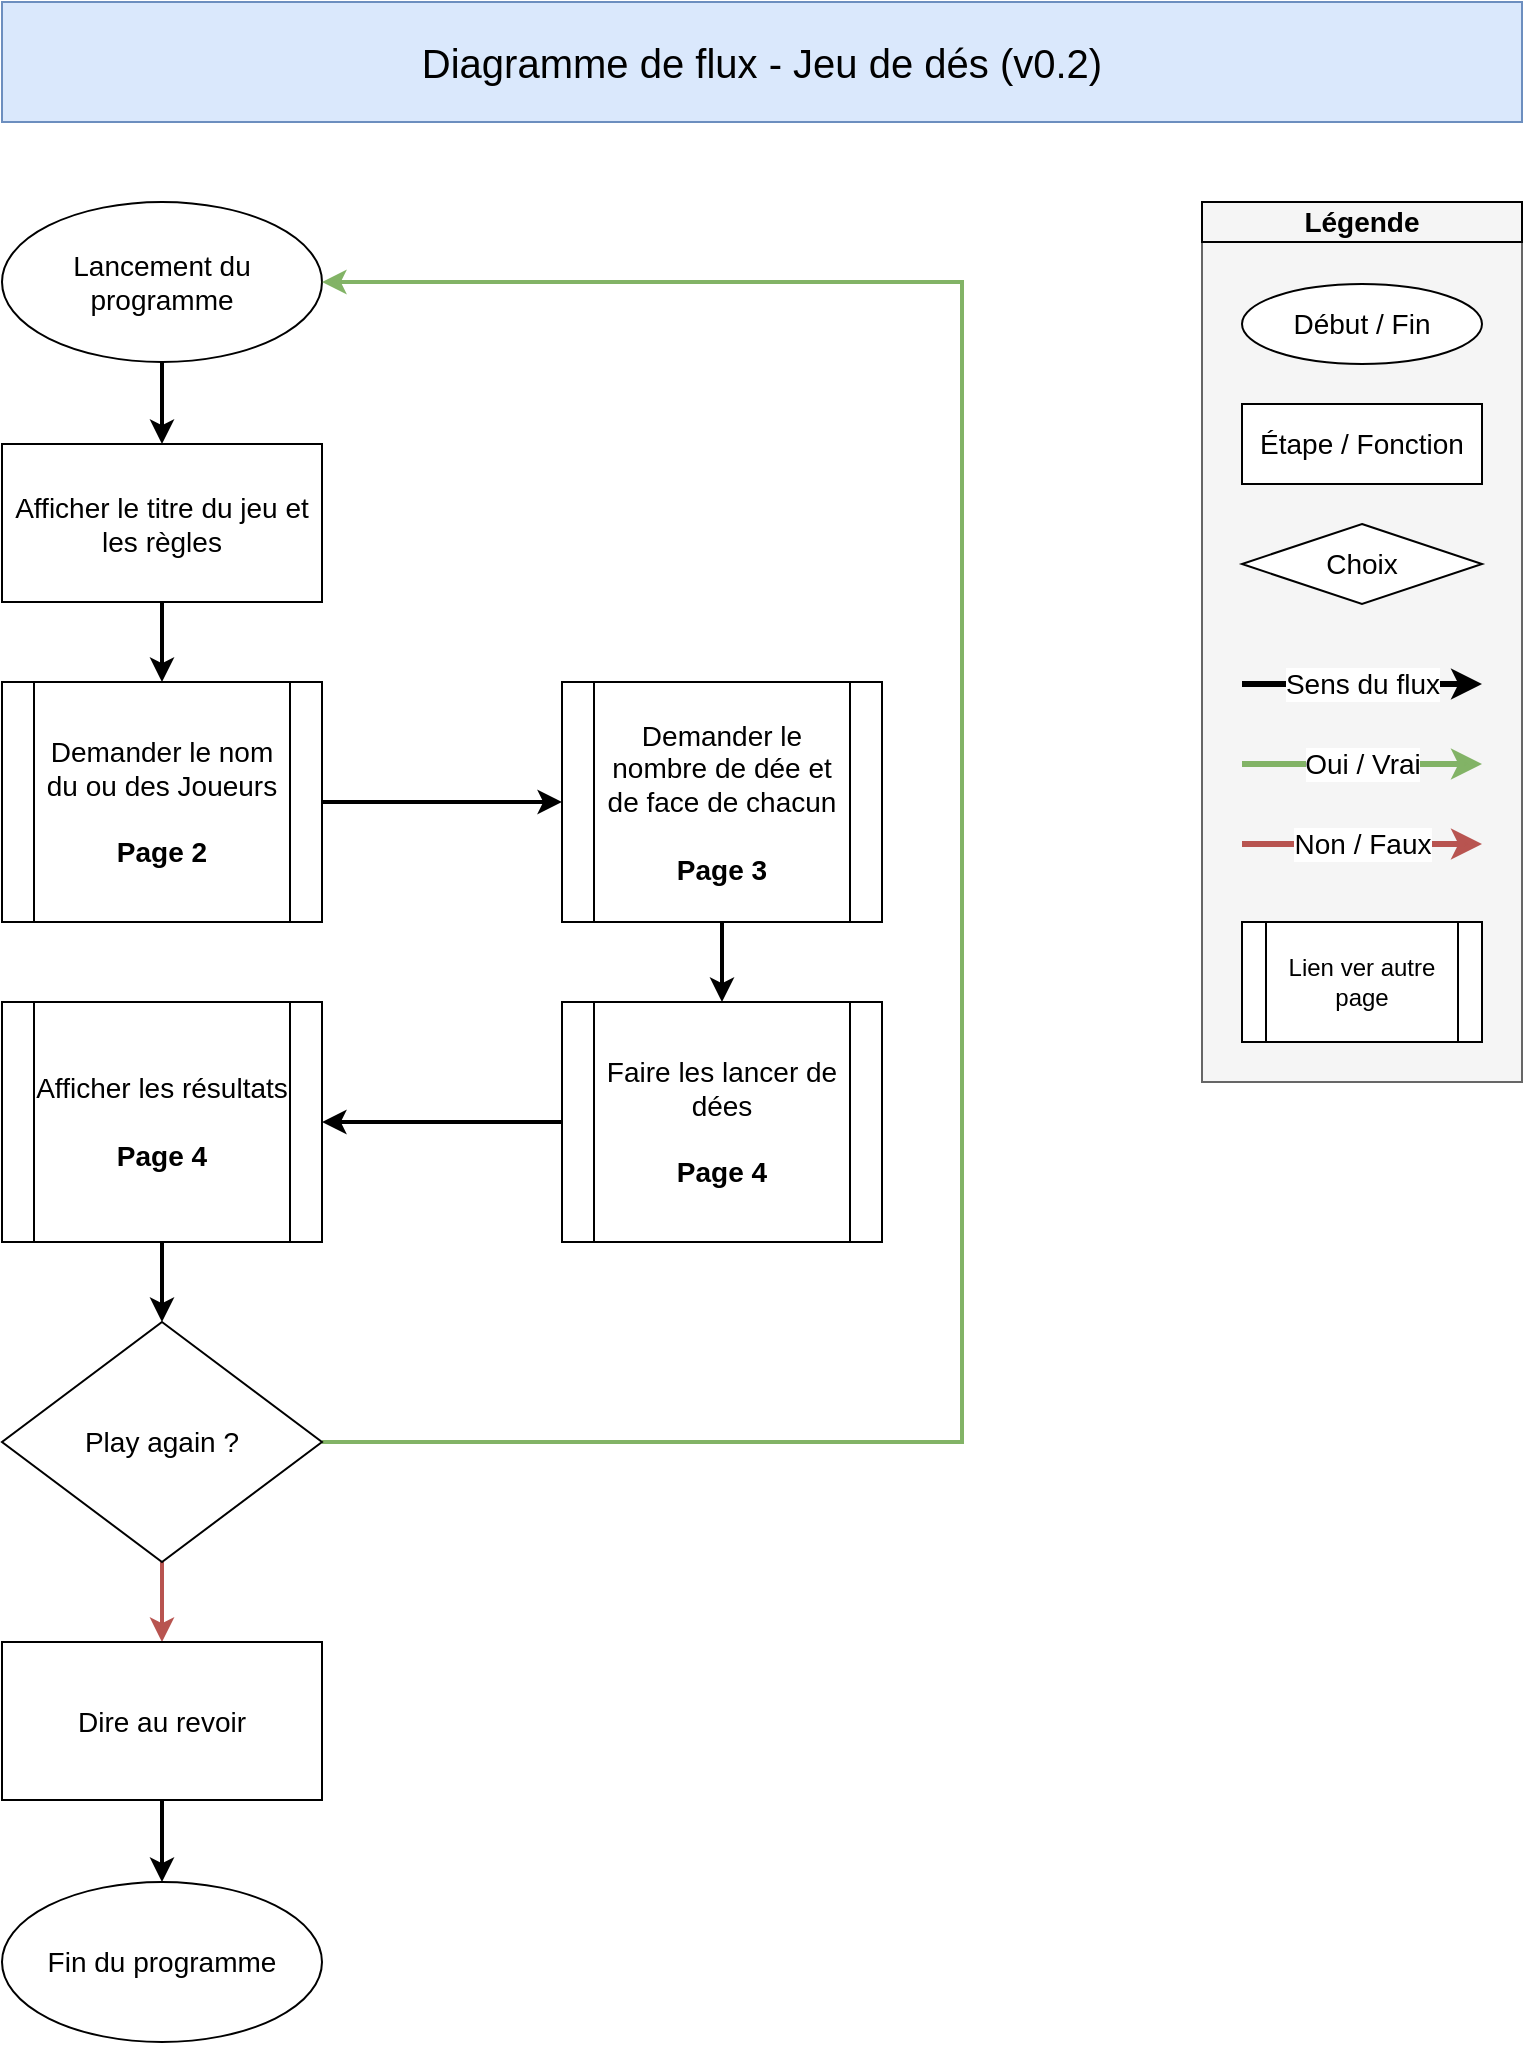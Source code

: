 <mxfile version="13.2.6" type="device" pages="4"><diagram id="AzEIsDcafKTdZ0FQHEe2" name="Main"><mxGraphModel dx="1483" dy="783" grid="1" gridSize="10" guides="1" tooltips="1" connect="1" arrows="1" fold="1" page="1" pageScale="1" pageWidth="827" pageHeight="1169" math="0" shadow="0"><root><mxCell id="0"/><mxCell id="1" parent="0"/><mxCell id="J1IrTUOo9NOY3ZXj8_wb-12" value="" style="rounded=0;whiteSpace=wrap;html=1;fontSize=14;fillColor=#f5f5f5;strokeColor=#666666;fontColor=#333333;" parent="1" vertex="1"><mxGeometry x="640" y="120" width="160" height="440" as="geometry"/></mxCell><mxCell id="J1IrTUOo9NOY3ZXj8_wb-1" value="Diagramme de flux - Jeu de dés (v0.2)" style="text;html=1;strokeColor=#6c8ebf;fillColor=#dae8fc;align=center;verticalAlign=middle;whiteSpace=wrap;rounded=0;fontSize=20;" parent="1" vertex="1"><mxGeometry x="40" y="20" width="760" height="60" as="geometry"/></mxCell><mxCell id="J1IrTUOo9NOY3ZXj8_wb-2" value="Début / Fin" style="ellipse;whiteSpace=wrap;html=1;fontSize=14;" parent="1" vertex="1"><mxGeometry x="660" y="161" width="120" height="40" as="geometry"/></mxCell><mxCell id="J1IrTUOo9NOY3ZXj8_wb-3" value="Étape / Fonction" style="rounded=0;whiteSpace=wrap;html=1;fontSize=14;" parent="1" vertex="1"><mxGeometry x="660" y="221" width="120" height="40" as="geometry"/></mxCell><mxCell id="J1IrTUOo9NOY3ZXj8_wb-4" value="Choix" style="rhombus;whiteSpace=wrap;html=1;fontSize=14;" parent="1" vertex="1"><mxGeometry x="660" y="281" width="120" height="40" as="geometry"/></mxCell><mxCell id="J1IrTUOo9NOY3ZXj8_wb-6" value="Sens du flux" style="endArrow=classic;html=1;fontSize=14;strokeWidth=3;" parent="1" edge="1"><mxGeometry width="50" height="50" relative="1" as="geometry"><mxPoint x="660" y="361" as="sourcePoint"/><mxPoint x="780" y="361" as="targetPoint"/></mxGeometry></mxCell><mxCell id="J1IrTUOo9NOY3ZXj8_wb-7" value="&lt;div&gt;Oui / Vrai&lt;/div&gt;" style="endArrow=classic;html=1;fontSize=14;fillColor=#d5e8d4;strokeColor=#82b366;strokeWidth=3;" parent="1" edge="1"><mxGeometry width="50" height="50" relative="1" as="geometry"><mxPoint x="660" y="401" as="sourcePoint"/><mxPoint x="780" y="401" as="targetPoint"/></mxGeometry></mxCell><mxCell id="J1IrTUOo9NOY3ZXj8_wb-11" value="Non / Faux" style="endArrow=classic;html=1;fontSize=14;fillColor=#f8cecc;strokeColor=#b85450;strokeWidth=3;" parent="1" edge="1"><mxGeometry width="50" height="50" relative="1" as="geometry"><mxPoint x="660" y="441" as="sourcePoint"/><mxPoint x="780" y="441" as="targetPoint"/></mxGeometry></mxCell><mxCell id="J1IrTUOo9NOY3ZXj8_wb-13" value="Légende" style="text;html=1;strokeColor=#000000;fillColor=none;align=center;verticalAlign=middle;whiteSpace=wrap;rounded=0;fontSize=14;fontStyle=1" parent="1" vertex="1"><mxGeometry x="640" y="120" width="160" height="20" as="geometry"/></mxCell><mxCell id="J1IrTUOo9NOY3ZXj8_wb-15" value="Lancement du programme" style="ellipse;whiteSpace=wrap;html=1;fontSize=14;" parent="1" vertex="1"><mxGeometry x="40" y="120" width="160" height="80" as="geometry"/></mxCell><mxCell id="J1IrTUOo9NOY3ZXj8_wb-16" value="Afficher le titre du jeu et les règles" style="rounded=0;whiteSpace=wrap;html=1;fontSize=14;" parent="1" vertex="1"><mxGeometry x="40" y="241" width="160" height="79" as="geometry"/></mxCell><mxCell id="J1IrTUOo9NOY3ZXj8_wb-19" value="" style="endArrow=classic;html=1;fontSize=14;strokeWidth=2;exitX=0.5;exitY=1;exitDx=0;exitDy=0;entryX=0.5;entryY=0;entryDx=0;entryDy=0;" parent="1" source="J1IrTUOo9NOY3ZXj8_wb-15" target="J1IrTUOo9NOY3ZXj8_wb-16" edge="1"><mxGeometry width="50" height="50" relative="1" as="geometry"><mxPoint x="270" y="180.5" as="sourcePoint"/><mxPoint x="390" y="180.5" as="targetPoint"/></mxGeometry></mxCell><mxCell id="J1IrTUOo9NOY3ZXj8_wb-20" value="" style="endArrow=classic;html=1;fontSize=14;strokeWidth=2;exitX=0.5;exitY=1;exitDx=0;exitDy=0;entryX=0.5;entryY=0;entryDx=0;entryDy=0;" parent="1" source="J1IrTUOo9NOY3ZXj8_wb-16" edge="1" target="uh-bA_hTDZTcWZjTPw8Y-3"><mxGeometry width="50" height="50" relative="1" as="geometry"><mxPoint x="119.5" y="321" as="sourcePoint"/><mxPoint x="120" y="362" as="targetPoint"/></mxGeometry></mxCell><mxCell id="uh-bA_hTDZTcWZjTPw8Y-12" style="edgeStyle=orthogonalEdgeStyle;rounded=0;orthogonalLoop=1;jettySize=auto;html=1;entryX=0.5;entryY=0;entryDx=0;entryDy=0;strokeWidth=2;" edge="1" parent="1" source="J1IrTUOo9NOY3ZXj8_wb-38" target="J1IrTUOo9NOY3ZXj8_wb-39"><mxGeometry relative="1" as="geometry"/></mxCell><mxCell id="J1IrTUOo9NOY3ZXj8_wb-39" value="Fin du programme" style="ellipse;whiteSpace=wrap;html=1;fontSize=14;" parent="1" vertex="1"><mxGeometry x="40" y="960" width="160" height="80" as="geometry"/></mxCell><mxCell id="uh-bA_hTDZTcWZjTPw8Y-2" value="Lien ver autre page" style="shape=process;whiteSpace=wrap;html=1;backgroundOutline=1;" vertex="1" parent="1"><mxGeometry x="660" y="480" width="120" height="60" as="geometry"/></mxCell><mxCell id="uh-bA_hTDZTcWZjTPw8Y-18" style="edgeStyle=orthogonalEdgeStyle;rounded=0;orthogonalLoop=1;jettySize=auto;html=1;entryX=0;entryY=0.5;entryDx=0;entryDy=0;strokeWidth=2;" edge="1" parent="1" source="uh-bA_hTDZTcWZjTPw8Y-3" target="uh-bA_hTDZTcWZjTPw8Y-6"><mxGeometry relative="1" as="geometry"/></mxCell><mxCell id="uh-bA_hTDZTcWZjTPw8Y-3" value="&lt;div style=&quot;font-size: 14px&quot;&gt;Demander le nom du ou des Joueurs&lt;/div&gt;&lt;div style=&quot;font-size: 14px&quot;&gt;&lt;b&gt;&lt;br&gt;&lt;/b&gt;&lt;/div&gt;&lt;div style=&quot;font-size: 14px&quot;&gt;&lt;b&gt;Page 2&lt;/b&gt;&lt;/div&gt;" style="shape=process;whiteSpace=wrap;html=1;backgroundOutline=1;" vertex="1" parent="1"><mxGeometry x="40" y="360" width="160" height="120" as="geometry"/></mxCell><mxCell id="uh-bA_hTDZTcWZjTPw8Y-8" style="edgeStyle=orthogonalEdgeStyle;rounded=0;orthogonalLoop=1;jettySize=auto;html=1;entryX=0.5;entryY=0;entryDx=0;entryDy=0;strokeWidth=2;" edge="1" parent="1" source="uh-bA_hTDZTcWZjTPw8Y-6" target="uh-bA_hTDZTcWZjTPw8Y-7"><mxGeometry relative="1" as="geometry"/></mxCell><mxCell id="uh-bA_hTDZTcWZjTPw8Y-6" value="&lt;div style=&quot;font-size: 14px&quot;&gt;Demander le nombre de dée et de face de chacun&lt;br&gt;&lt;/div&gt;&lt;div style=&quot;font-size: 14px&quot;&gt;&lt;br&gt;&lt;/div&gt;&lt;div style=&quot;font-size: 14px&quot;&gt;&lt;b&gt;Page 3&lt;/b&gt;&lt;/div&gt;" style="shape=process;whiteSpace=wrap;html=1;backgroundOutline=1;" vertex="1" parent="1"><mxGeometry x="320" y="360" width="160" height="120" as="geometry"/></mxCell><mxCell id="uh-bA_hTDZTcWZjTPw8Y-19" style="edgeStyle=orthogonalEdgeStyle;rounded=0;orthogonalLoop=1;jettySize=auto;html=1;entryX=1;entryY=0.5;entryDx=0;entryDy=0;strokeWidth=2;" edge="1" parent="1" source="uh-bA_hTDZTcWZjTPw8Y-7" target="uh-bA_hTDZTcWZjTPw8Y-9"><mxGeometry relative="1" as="geometry"/></mxCell><mxCell id="uh-bA_hTDZTcWZjTPw8Y-7" value="&lt;div style=&quot;font-size: 14px&quot;&gt;Faire les lancer de dées&lt;br&gt;&lt;/div&gt;&lt;div style=&quot;font-size: 14px&quot;&gt;&lt;br&gt;&lt;/div&gt;&lt;div style=&quot;font-size: 14px&quot;&gt;&lt;b&gt;Page 4&lt;/b&gt;&lt;/div&gt;" style="shape=process;whiteSpace=wrap;html=1;backgroundOutline=1;" vertex="1" parent="1"><mxGeometry x="320" y="520" width="160" height="120" as="geometry"/></mxCell><mxCell id="uh-bA_hTDZTcWZjTPw8Y-14" style="edgeStyle=orthogonalEdgeStyle;rounded=0;orthogonalLoop=1;jettySize=auto;html=1;entryX=0.5;entryY=0;entryDx=0;entryDy=0;strokeWidth=2;" edge="1" parent="1" source="uh-bA_hTDZTcWZjTPw8Y-9" target="uh-bA_hTDZTcWZjTPw8Y-11"><mxGeometry relative="1" as="geometry"/></mxCell><mxCell id="uh-bA_hTDZTcWZjTPw8Y-9" value="&lt;div style=&quot;font-size: 14px&quot;&gt;Afficher les résultats&lt;br&gt;&lt;/div&gt;&lt;div style=&quot;font-size: 14px&quot;&gt;&lt;br&gt;&lt;/div&gt;&lt;div style=&quot;font-size: 14px&quot;&gt;&lt;b&gt;Page 4&lt;/b&gt;&lt;/div&gt;" style="shape=process;whiteSpace=wrap;html=1;backgroundOutline=1;" vertex="1" parent="1"><mxGeometry x="40" y="520" width="160" height="120" as="geometry"/></mxCell><mxCell id="uh-bA_hTDZTcWZjTPw8Y-13" style="edgeStyle=orthogonalEdgeStyle;rounded=0;orthogonalLoop=1;jettySize=auto;html=1;entryX=0.5;entryY=0;entryDx=0;entryDy=0;strokeWidth=2;fillColor=#f8cecc;strokeColor=#b85450;" edge="1" parent="1" source="uh-bA_hTDZTcWZjTPw8Y-11" target="J1IrTUOo9NOY3ZXj8_wb-38"><mxGeometry relative="1" as="geometry"/></mxCell><mxCell id="uh-bA_hTDZTcWZjTPw8Y-17" style="edgeStyle=orthogonalEdgeStyle;rounded=0;orthogonalLoop=1;jettySize=auto;html=1;entryX=1;entryY=0.5;entryDx=0;entryDy=0;strokeWidth=2;fillColor=#d5e8d4;strokeColor=#82b366;" edge="1" parent="1" source="uh-bA_hTDZTcWZjTPw8Y-11" target="J1IrTUOo9NOY3ZXj8_wb-15"><mxGeometry relative="1" as="geometry"><Array as="points"><mxPoint x="520" y="740"/><mxPoint x="520" y="160"/></Array></mxGeometry></mxCell><mxCell id="uh-bA_hTDZTcWZjTPw8Y-11" value="&lt;font style=&quot;font-size: 14px&quot;&gt;Play again ?&lt;/font&gt;" style="rhombus;whiteSpace=wrap;html=1;" vertex="1" parent="1"><mxGeometry x="40" y="680" width="160" height="120" as="geometry"/></mxCell><mxCell id="J1IrTUOo9NOY3ZXj8_wb-38" value="Dire au revoir" style="rounded=0;whiteSpace=wrap;html=1;fontSize=14;" parent="1" vertex="1"><mxGeometry x="40" y="840" width="160" height="79" as="geometry"/></mxCell></root></mxGraphModel></diagram><diagram id="0dsLdTjwLOj2l-1JWXlA" name="Page-2"><mxGraphModel dx="1221" dy="645" grid="1" gridSize="10" guides="1" tooltips="1" connect="1" arrows="1" fold="1" page="1" pageScale="1" pageWidth="827" pageHeight="1169" math="0" shadow="0"><root><mxCell id="Bx7FTDDwdSiLu5NK6Ayu-0"/><mxCell id="Bx7FTDDwdSiLu5NK6Ayu-1" parent="Bx7FTDDwdSiLu5NK6Ayu-0"/><mxCell id="hZ60_0tvRAcDOjDoAn3b-0" value="" style="rounded=0;whiteSpace=wrap;html=1;fontSize=14;fillColor=#f5f5f5;strokeColor=#666666;fontColor=#333333;" vertex="1" parent="Bx7FTDDwdSiLu5NK6Ayu-1"><mxGeometry x="640" y="120" width="160" height="440" as="geometry"/></mxCell><mxCell id="hZ60_0tvRAcDOjDoAn3b-1" value="Nom Joueur" style="text;html=1;strokeColor=#6c8ebf;fillColor=#dae8fc;align=center;verticalAlign=middle;whiteSpace=wrap;rounded=0;fontSize=20;" vertex="1" parent="Bx7FTDDwdSiLu5NK6Ayu-1"><mxGeometry x="40" y="20" width="760" height="60" as="geometry"/></mxCell><mxCell id="hZ60_0tvRAcDOjDoAn3b-2" value="Début / Fin" style="ellipse;whiteSpace=wrap;html=1;fontSize=14;" vertex="1" parent="Bx7FTDDwdSiLu5NK6Ayu-1"><mxGeometry x="660" y="161" width="120" height="40" as="geometry"/></mxCell><mxCell id="hZ60_0tvRAcDOjDoAn3b-3" value="Étape / Fonction" style="rounded=0;whiteSpace=wrap;html=1;fontSize=14;" vertex="1" parent="Bx7FTDDwdSiLu5NK6Ayu-1"><mxGeometry x="660" y="221" width="120" height="40" as="geometry"/></mxCell><mxCell id="hZ60_0tvRAcDOjDoAn3b-4" value="Choix" style="rhombus;whiteSpace=wrap;html=1;fontSize=14;" vertex="1" parent="Bx7FTDDwdSiLu5NK6Ayu-1"><mxGeometry x="660" y="281" width="120" height="40" as="geometry"/></mxCell><mxCell id="hZ60_0tvRAcDOjDoAn3b-5" value="Sens du flux" style="endArrow=classic;html=1;fontSize=14;strokeWidth=3;" edge="1" parent="Bx7FTDDwdSiLu5NK6Ayu-1"><mxGeometry width="50" height="50" relative="1" as="geometry"><mxPoint x="660" y="361" as="sourcePoint"/><mxPoint x="780" y="361" as="targetPoint"/></mxGeometry></mxCell><mxCell id="hZ60_0tvRAcDOjDoAn3b-6" value="&lt;div&gt;Oui / Vrai&lt;/div&gt;" style="endArrow=classic;html=1;fontSize=14;fillColor=#d5e8d4;strokeColor=#82b366;strokeWidth=3;" edge="1" parent="Bx7FTDDwdSiLu5NK6Ayu-1"><mxGeometry width="50" height="50" relative="1" as="geometry"><mxPoint x="660" y="401" as="sourcePoint"/><mxPoint x="780" y="401" as="targetPoint"/></mxGeometry></mxCell><mxCell id="hZ60_0tvRAcDOjDoAn3b-7" value="Non / Faux" style="endArrow=classic;html=1;fontSize=14;fillColor=#f8cecc;strokeColor=#b85450;strokeWidth=3;" edge="1" parent="Bx7FTDDwdSiLu5NK6Ayu-1"><mxGeometry width="50" height="50" relative="1" as="geometry"><mxPoint x="660" y="441" as="sourcePoint"/><mxPoint x="780" y="441" as="targetPoint"/></mxGeometry></mxCell><mxCell id="hZ60_0tvRAcDOjDoAn3b-8" value="Légende" style="text;html=1;strokeColor=#000000;fillColor=none;align=center;verticalAlign=middle;whiteSpace=wrap;rounded=0;fontSize=14;fontStyle=1" vertex="1" parent="Bx7FTDDwdSiLu5NK6Ayu-1"><mxGeometry x="640" y="120" width="160" height="20" as="geometry"/></mxCell><mxCell id="hZ60_0tvRAcDOjDoAn3b-9" value="Appel de la fonction" style="ellipse;whiteSpace=wrap;html=1;fontSize=14;" vertex="1" parent="Bx7FTDDwdSiLu5NK6Ayu-1"><mxGeometry x="40" y="120" width="160" height="80" as="geometry"/></mxCell><mxCell id="eMUfqAi9dHTh-VZEldak-8" style="edgeStyle=orthogonalEdgeStyle;rounded=0;orthogonalLoop=1;jettySize=auto;html=1;entryX=0.5;entryY=1;entryDx=0;entryDy=0;strokeWidth=2;" edge="1" parent="Bx7FTDDwdSiLu5NK6Ayu-1" source="hZ60_0tvRAcDOjDoAn3b-10" target="eMUfqAi9dHTh-VZEldak-0"><mxGeometry relative="1" as="geometry"><Array as="points"><mxPoint x="120" y="361"/><mxPoint x="440" y="361"/></Array></mxGeometry></mxCell><mxCell id="hZ60_0tvRAcDOjDoAn3b-10" value="Demander le nombre de joueur" style="rounded=0;whiteSpace=wrap;html=1;fontSize=14;" vertex="1" parent="Bx7FTDDwdSiLu5NK6Ayu-1"><mxGeometry x="40" y="241" width="160" height="79" as="geometry"/></mxCell><mxCell id="hZ60_0tvRAcDOjDoAn3b-11" value="" style="endArrow=classic;html=1;fontSize=14;strokeWidth=2;exitX=0.5;exitY=1;exitDx=0;exitDy=0;entryX=0.5;entryY=0;entryDx=0;entryDy=0;" edge="1" parent="Bx7FTDDwdSiLu5NK6Ayu-1" source="hZ60_0tvRAcDOjDoAn3b-9" target="hZ60_0tvRAcDOjDoAn3b-10"><mxGeometry width="50" height="50" relative="1" as="geometry"><mxPoint x="270" y="180.5" as="sourcePoint"/><mxPoint x="390" y="180.5" as="targetPoint"/></mxGeometry></mxCell><mxCell id="hZ60_0tvRAcDOjDoAn3b-14" value="Fin du de la fonction" style="ellipse;whiteSpace=wrap;html=1;fontSize=14;" vertex="1" parent="Bx7FTDDwdSiLu5NK6Ayu-1"><mxGeometry x="85" y="720" width="190" height="80" as="geometry"/></mxCell><mxCell id="hZ60_0tvRAcDOjDoAn3b-15" value="Lien ver autre page" style="shape=process;whiteSpace=wrap;html=1;backgroundOutline=1;" vertex="1" parent="Bx7FTDDwdSiLu5NK6Ayu-1"><mxGeometry x="660" y="480" width="120" height="60" as="geometry"/></mxCell><mxCell id="eMUfqAi9dHTh-VZEldak-9" style="edgeStyle=orthogonalEdgeStyle;rounded=0;orthogonalLoop=1;jettySize=auto;html=1;entryX=1;entryY=0.5;entryDx=0;entryDy=0;strokeWidth=2;fillColor=#f8cecc;strokeColor=#b85450;" edge="1" parent="Bx7FTDDwdSiLu5NK6Ayu-1" source="eMUfqAi9dHTh-VZEldak-0" target="hZ60_0tvRAcDOjDoAn3b-10"><mxGeometry relative="1" as="geometry"><Array as="points"><mxPoint x="260" y="281"/></Array></mxGeometry></mxCell><mxCell id="eMUfqAi9dHTh-VZEldak-10" style="edgeStyle=orthogonalEdgeStyle;rounded=0;orthogonalLoop=1;jettySize=auto;html=1;entryX=1;entryY=0.5;entryDx=0;entryDy=0;strokeWidth=2;fillColor=#d5e8d4;strokeColor=#82b366;" edge="1" parent="Bx7FTDDwdSiLu5NK6Ayu-1" source="eMUfqAi9dHTh-VZEldak-0" target="eMUfqAi9dHTh-VZEldak-3"><mxGeometry relative="1" as="geometry"><Array as="points"><mxPoint x="600" y="281"/><mxPoint x="600" y="440"/></Array></mxGeometry></mxCell><mxCell id="eMUfqAi9dHTh-VZEldak-0" value="&lt;font style=&quot;font-size: 13px&quot;&gt;Vérification que &lt;br&gt;la valeur soit &lt;br&gt;un chiffre et entre 2 et 10&lt;/font&gt;" style="rhombus;whiteSpace=wrap;html=1;" vertex="1" parent="Bx7FTDDwdSiLu5NK6Ayu-1"><mxGeometry x="320" y="221" width="240" height="120" as="geometry"/></mxCell><mxCell id="eMUfqAi9dHTh-VZEldak-12" style="edgeStyle=orthogonalEdgeStyle;rounded=0;orthogonalLoop=1;jettySize=auto;html=1;entryX=0.5;entryY=0;entryDx=0;entryDy=0;strokeWidth=2;" edge="1" parent="Bx7FTDDwdSiLu5NK6Ayu-1" source="eMUfqAi9dHTh-VZEldak-3" target="eMUfqAi9dHTh-VZEldak-5"><mxGeometry relative="1" as="geometry"><Array as="points"><mxPoint x="280" y="440"/><mxPoint x="280" y="380"/><mxPoint x="160" y="380"/></Array></mxGeometry></mxCell><mxCell id="eMUfqAi9dHTh-VZEldak-3" value="&lt;font style=&quot;font-size: 14px&quot;&gt;Demander le nom &lt;br&gt;d'un joueur&lt;/font&gt;" style="rounded=0;whiteSpace=wrap;html=1;" vertex="1" parent="Bx7FTDDwdSiLu5NK6Ayu-1"><mxGeometry x="360" y="400" width="160" height="80" as="geometry"/></mxCell><mxCell id="eMUfqAi9dHTh-VZEldak-13" style="edgeStyle=orthogonalEdgeStyle;rounded=0;orthogonalLoop=1;jettySize=auto;html=1;entryX=0.5;entryY=1;entryDx=0;entryDy=0;strokeWidth=2;fillColor=#f8cecc;strokeColor=#b85450;" edge="1" parent="Bx7FTDDwdSiLu5NK6Ayu-1" source="eMUfqAi9dHTh-VZEldak-5" target="eMUfqAi9dHTh-VZEldak-3"><mxGeometry relative="1" as="geometry"><Array as="points"><mxPoint x="320" y="480"/><mxPoint x="320" y="520"/><mxPoint x="440" y="520"/></Array></mxGeometry></mxCell><mxCell id="eMUfqAi9dHTh-VZEldak-18" style="edgeStyle=orthogonalEdgeStyle;rounded=0;orthogonalLoop=1;jettySize=auto;html=1;entryX=0.4;entryY=-0.012;entryDx=0;entryDy=0;entryPerimeter=0;strokeWidth=2;fillColor=#d5e8d4;strokeColor=#82b366;" edge="1" parent="Bx7FTDDwdSiLu5NK6Ayu-1" source="eMUfqAi9dHTh-VZEldak-5" target="eMUfqAi9dHTh-VZEldak-15"><mxGeometry relative="1" as="geometry"/></mxCell><mxCell id="eMUfqAi9dHTh-VZEldak-5" value="&lt;font style=&quot;font-size: 14px&quot;&gt;Le nom n'est que en &lt;br&gt;chiffre ou deja pris &lt;br&gt;ou aucune valeur &lt;br&gt;n'a été entré&lt;/font&gt;" style="rhombus;whiteSpace=wrap;html=1;" vertex="1" parent="Bx7FTDDwdSiLu5NK6Ayu-1"><mxGeometry x="60" y="400" width="200" height="160" as="geometry"/></mxCell><mxCell id="eMUfqAi9dHTh-VZEldak-19" style="edgeStyle=orthogonalEdgeStyle;rounded=0;orthogonalLoop=1;jettySize=auto;html=1;entryX=0.5;entryY=0;entryDx=0;entryDy=0;strokeWidth=2;" edge="1" parent="Bx7FTDDwdSiLu5NK6Ayu-1" source="eMUfqAi9dHTh-VZEldak-15" target="hZ60_0tvRAcDOjDoAn3b-14"><mxGeometry relative="1" as="geometry"/></mxCell><mxCell id="eMUfqAi9dHTh-VZEldak-15" value="&lt;font style=&quot;font-size: 14px&quot;&gt;Ajout des noms dans une liste&lt;/font&gt;" style="rounded=0;whiteSpace=wrap;html=1;" vertex="1" parent="Bx7FTDDwdSiLu5NK6Ayu-1"><mxGeometry x="80" y="600" width="200" height="80" as="geometry"/></mxCell></root></mxGraphModel></diagram><diagram id="WATQSn1DGBkW4AAtGMWq" name="Page-3"><mxGraphModel dx="1038" dy="548" grid="1" gridSize="10" guides="1" tooltips="1" connect="1" arrows="1" fold="1" page="1" pageScale="1" pageWidth="827" pageHeight="1169" math="0" shadow="0"><root><mxCell id="OO5z2eR59EoDu1u5lEzp-0"/><mxCell id="OO5z2eR59EoDu1u5lEzp-1" parent="OO5z2eR59EoDu1u5lEzp-0"/><mxCell id="OO5z2eR59EoDu1u5lEzp-2" value="" style="rounded=0;whiteSpace=wrap;html=1;fontSize=14;fillColor=#f5f5f5;strokeColor=#666666;fontColor=#333333;" vertex="1" parent="OO5z2eR59EoDu1u5lEzp-1"><mxGeometry x="640" y="120" width="160" height="440" as="geometry"/></mxCell><mxCell id="OO5z2eR59EoDu1u5lEzp-3" value="Set des dées" style="text;html=1;strokeColor=#6c8ebf;fillColor=#dae8fc;align=center;verticalAlign=middle;whiteSpace=wrap;rounded=0;fontSize=20;" vertex="1" parent="OO5z2eR59EoDu1u5lEzp-1"><mxGeometry x="40" y="20" width="760" height="60" as="geometry"/></mxCell><mxCell id="OO5z2eR59EoDu1u5lEzp-4" value="Début / Fin" style="ellipse;whiteSpace=wrap;html=1;fontSize=14;" vertex="1" parent="OO5z2eR59EoDu1u5lEzp-1"><mxGeometry x="660" y="161" width="120" height="40" as="geometry"/></mxCell><mxCell id="OO5z2eR59EoDu1u5lEzp-5" value="Étape / Fonction" style="rounded=0;whiteSpace=wrap;html=1;fontSize=14;" vertex="1" parent="OO5z2eR59EoDu1u5lEzp-1"><mxGeometry x="660" y="221" width="120" height="40" as="geometry"/></mxCell><mxCell id="OO5z2eR59EoDu1u5lEzp-6" value="Choix" style="rhombus;whiteSpace=wrap;html=1;fontSize=14;" vertex="1" parent="OO5z2eR59EoDu1u5lEzp-1"><mxGeometry x="660" y="281" width="120" height="40" as="geometry"/></mxCell><mxCell id="OO5z2eR59EoDu1u5lEzp-7" value="Sens du flux" style="endArrow=classic;html=1;fontSize=14;strokeWidth=3;" edge="1" parent="OO5z2eR59EoDu1u5lEzp-1"><mxGeometry width="50" height="50" relative="1" as="geometry"><mxPoint x="660" y="361" as="sourcePoint"/><mxPoint x="780" y="361" as="targetPoint"/></mxGeometry></mxCell><mxCell id="OO5z2eR59EoDu1u5lEzp-8" value="&lt;div&gt;Oui / Vrai&lt;/div&gt;" style="endArrow=classic;html=1;fontSize=14;fillColor=#d5e8d4;strokeColor=#82b366;strokeWidth=3;" edge="1" parent="OO5z2eR59EoDu1u5lEzp-1"><mxGeometry width="50" height="50" relative="1" as="geometry"><mxPoint x="660" y="401" as="sourcePoint"/><mxPoint x="780" y="401" as="targetPoint"/></mxGeometry></mxCell><mxCell id="OO5z2eR59EoDu1u5lEzp-9" value="Non / Faux" style="endArrow=classic;html=1;fontSize=14;fillColor=#f8cecc;strokeColor=#b85450;strokeWidth=3;" edge="1" parent="OO5z2eR59EoDu1u5lEzp-1"><mxGeometry width="50" height="50" relative="1" as="geometry"><mxPoint x="660" y="441" as="sourcePoint"/><mxPoint x="780" y="441" as="targetPoint"/></mxGeometry></mxCell><mxCell id="OO5z2eR59EoDu1u5lEzp-10" value="Légende" style="text;html=1;strokeColor=#000000;fillColor=none;align=center;verticalAlign=middle;whiteSpace=wrap;rounded=0;fontSize=14;fontStyle=1" vertex="1" parent="OO5z2eR59EoDu1u5lEzp-1"><mxGeometry x="640" y="120" width="160" height="20" as="geometry"/></mxCell><mxCell id="OO5z2eR59EoDu1u5lEzp-11" value="Appel de la fonction" style="ellipse;whiteSpace=wrap;html=1;fontSize=14;" vertex="1" parent="OO5z2eR59EoDu1u5lEzp-1"><mxGeometry x="40" y="120" width="160" height="80" as="geometry"/></mxCell><mxCell id="OO5z2eR59EoDu1u5lEzp-12" style="edgeStyle=orthogonalEdgeStyle;rounded=0;orthogonalLoop=1;jettySize=auto;html=1;entryX=0.5;entryY=1;entryDx=0;entryDy=0;strokeWidth=2;" edge="1" parent="OO5z2eR59EoDu1u5lEzp-1" source="OO5z2eR59EoDu1u5lEzp-13" target="OO5z2eR59EoDu1u5lEzp-19"><mxGeometry relative="1" as="geometry"><Array as="points"><mxPoint x="120" y="361"/><mxPoint x="440" y="361"/></Array></mxGeometry></mxCell><mxCell id="OO5z2eR59EoDu1u5lEzp-13" value="Demander le nombre de face des dées" style="rounded=0;whiteSpace=wrap;html=1;fontSize=14;" vertex="1" parent="OO5z2eR59EoDu1u5lEzp-1"><mxGeometry x="40" y="241" width="160" height="79" as="geometry"/></mxCell><mxCell id="OO5z2eR59EoDu1u5lEzp-14" value="" style="endArrow=classic;html=1;fontSize=14;strokeWidth=2;exitX=0.5;exitY=1;exitDx=0;exitDy=0;entryX=0.5;entryY=0;entryDx=0;entryDy=0;" edge="1" parent="OO5z2eR59EoDu1u5lEzp-1" source="OO5z2eR59EoDu1u5lEzp-11" target="OO5z2eR59EoDu1u5lEzp-13"><mxGeometry width="50" height="50" relative="1" as="geometry"><mxPoint x="270" y="180.5" as="sourcePoint"/><mxPoint x="390" y="180.5" as="targetPoint"/></mxGeometry></mxCell><mxCell id="OO5z2eR59EoDu1u5lEzp-15" value="Fin du de la fonction" style="ellipse;whiteSpace=wrap;html=1;fontSize=14;" vertex="1" parent="OO5z2eR59EoDu1u5lEzp-1"><mxGeometry x="65" y="600" width="190" height="80" as="geometry"/></mxCell><mxCell id="OO5z2eR59EoDu1u5lEzp-16" value="Lien ver autre page" style="shape=process;whiteSpace=wrap;html=1;backgroundOutline=1;" vertex="1" parent="OO5z2eR59EoDu1u5lEzp-1"><mxGeometry x="660" y="480" width="120" height="60" as="geometry"/></mxCell><mxCell id="OO5z2eR59EoDu1u5lEzp-17" style="edgeStyle=orthogonalEdgeStyle;rounded=0;orthogonalLoop=1;jettySize=auto;html=1;entryX=1;entryY=0.5;entryDx=0;entryDy=0;strokeWidth=2;fillColor=#f8cecc;strokeColor=#b85450;" edge="1" parent="OO5z2eR59EoDu1u5lEzp-1" source="OO5z2eR59EoDu1u5lEzp-19" target="OO5z2eR59EoDu1u5lEzp-13"><mxGeometry relative="1" as="geometry"><Array as="points"><mxPoint x="260" y="281"/></Array></mxGeometry></mxCell><mxCell id="OO5z2eR59EoDu1u5lEzp-18" style="edgeStyle=orthogonalEdgeStyle;rounded=0;orthogonalLoop=1;jettySize=auto;html=1;entryX=1;entryY=0.5;entryDx=0;entryDy=0;strokeWidth=2;fillColor=#d5e8d4;strokeColor=#82b366;" edge="1" parent="OO5z2eR59EoDu1u5lEzp-1" source="OO5z2eR59EoDu1u5lEzp-19" target="OO5z2eR59EoDu1u5lEzp-21"><mxGeometry relative="1" as="geometry"><Array as="points"><mxPoint x="600" y="281"/><mxPoint x="600" y="440"/></Array></mxGeometry></mxCell><mxCell id="OO5z2eR59EoDu1u5lEzp-19" value="&lt;span style=&quot;font-size: 13px&quot;&gt;Vérification que les face &lt;br&gt;soit parmi&amp;nbsp;celle proposer&lt;/span&gt;" style="rhombus;whiteSpace=wrap;html=1;" vertex="1" parent="OO5z2eR59EoDu1u5lEzp-1"><mxGeometry x="320" y="221" width="240" height="120" as="geometry"/></mxCell><mxCell id="OO5z2eR59EoDu1u5lEzp-20" style="edgeStyle=orthogonalEdgeStyle;rounded=0;orthogonalLoop=1;jettySize=auto;html=1;entryX=0.5;entryY=0;entryDx=0;entryDy=0;strokeWidth=2;" edge="1" parent="OO5z2eR59EoDu1u5lEzp-1" source="OO5z2eR59EoDu1u5lEzp-21" target="OO5z2eR59EoDu1u5lEzp-24"><mxGeometry relative="1" as="geometry"><Array as="points"><mxPoint x="280" y="440"/><mxPoint x="280" y="380"/><mxPoint x="160" y="380"/></Array></mxGeometry></mxCell><mxCell id="OO5z2eR59EoDu1u5lEzp-21" value="&lt;font style=&quot;font-size: 14px&quot;&gt;Demander le nombre&amp;nbsp;&lt;br&gt;de dées&lt;/font&gt;" style="rounded=0;whiteSpace=wrap;html=1;" vertex="1" parent="OO5z2eR59EoDu1u5lEzp-1"><mxGeometry x="360" y="400" width="160" height="80" as="geometry"/></mxCell><mxCell id="OO5z2eR59EoDu1u5lEzp-22" style="edgeStyle=orthogonalEdgeStyle;rounded=0;orthogonalLoop=1;jettySize=auto;html=1;entryX=0.5;entryY=1;entryDx=0;entryDy=0;strokeWidth=2;fillColor=#f8cecc;strokeColor=#b85450;" edge="1" parent="OO5z2eR59EoDu1u5lEzp-1" source="OO5z2eR59EoDu1u5lEzp-24" target="OO5z2eR59EoDu1u5lEzp-21"><mxGeometry relative="1" as="geometry"><Array as="points"><mxPoint x="320" y="480"/><mxPoint x="320" y="520"/><mxPoint x="440" y="520"/></Array></mxGeometry></mxCell><mxCell id="OO5z2eR59EoDu1u5lEzp-23" style="edgeStyle=orthogonalEdgeStyle;rounded=0;orthogonalLoop=1;jettySize=auto;html=1;entryX=0.5;entryY=0;entryDx=0;entryDy=0;strokeWidth=2;fillColor=#d5e8d4;strokeColor=#82b366;" edge="1" parent="OO5z2eR59EoDu1u5lEzp-1" source="OO5z2eR59EoDu1u5lEzp-24" target="OO5z2eR59EoDu1u5lEzp-15"><mxGeometry relative="1" as="geometry"><mxPoint x="160" y="599.04" as="targetPoint"/></mxGeometry></mxCell><mxCell id="OO5z2eR59EoDu1u5lEzp-24" value="&lt;span style=&quot;font-size: 14px&quot;&gt;le nombre doit &lt;br&gt;être entre 1 et 10&lt;/span&gt;" style="rhombus;whiteSpace=wrap;html=1;" vertex="1" parent="OO5z2eR59EoDu1u5lEzp-1"><mxGeometry x="60" y="400" width="200" height="160" as="geometry"/></mxCell></root></mxGraphModel></diagram><diagram id="xDE2Os5PeWCCgacGvxIs" name="Page-4"><mxGraphModel dx="1038" dy="548" grid="1" gridSize="10" guides="1" tooltips="1" connect="1" arrows="1" fold="1" page="1" pageScale="1" pageWidth="827" pageHeight="1169" math="0" shadow="0"><root><mxCell id="DrG17gaJZddW4fDqS0qi-0"/><mxCell id="DrG17gaJZddW4fDqS0qi-1" parent="DrG17gaJZddW4fDqS0qi-0"/><mxCell id="SwpfL18riD_Iz1KJkn_O-0" value="" style="rounded=0;whiteSpace=wrap;html=1;fontSize=14;fillColor=#f5f5f5;strokeColor=#666666;fontColor=#333333;" vertex="1" parent="DrG17gaJZddW4fDqS0qi-1"><mxGeometry x="640" y="120" width="160" height="440" as="geometry"/></mxCell><mxCell id="SwpfL18riD_Iz1KJkn_O-1" value="Jet de dée" style="text;html=1;strokeColor=#6c8ebf;fillColor=#dae8fc;align=center;verticalAlign=middle;whiteSpace=wrap;rounded=0;fontSize=20;" vertex="1" parent="DrG17gaJZddW4fDqS0qi-1"><mxGeometry x="40" y="20" width="760" height="60" as="geometry"/></mxCell><mxCell id="SwpfL18riD_Iz1KJkn_O-2" value="Début / Fin" style="ellipse;whiteSpace=wrap;html=1;fontSize=14;" vertex="1" parent="DrG17gaJZddW4fDqS0qi-1"><mxGeometry x="660" y="161" width="120" height="40" as="geometry"/></mxCell><mxCell id="SwpfL18riD_Iz1KJkn_O-3" value="Étape / Fonction" style="rounded=0;whiteSpace=wrap;html=1;fontSize=14;" vertex="1" parent="DrG17gaJZddW4fDqS0qi-1"><mxGeometry x="660" y="221" width="120" height="40" as="geometry"/></mxCell><mxCell id="SwpfL18riD_Iz1KJkn_O-4" value="Choix" style="rhombus;whiteSpace=wrap;html=1;fontSize=14;" vertex="1" parent="DrG17gaJZddW4fDqS0qi-1"><mxGeometry x="660" y="281" width="120" height="40" as="geometry"/></mxCell><mxCell id="SwpfL18riD_Iz1KJkn_O-5" value="Sens du flux" style="endArrow=classic;html=1;fontSize=14;strokeWidth=3;" edge="1" parent="DrG17gaJZddW4fDqS0qi-1"><mxGeometry width="50" height="50" relative="1" as="geometry"><mxPoint x="660" y="361" as="sourcePoint"/><mxPoint x="780" y="361" as="targetPoint"/></mxGeometry></mxCell><mxCell id="SwpfL18riD_Iz1KJkn_O-6" value="&lt;div&gt;Oui / Vrai&lt;/div&gt;" style="endArrow=classic;html=1;fontSize=14;fillColor=#d5e8d4;strokeColor=#82b366;strokeWidth=3;" edge="1" parent="DrG17gaJZddW4fDqS0qi-1"><mxGeometry width="50" height="50" relative="1" as="geometry"><mxPoint x="660" y="401" as="sourcePoint"/><mxPoint x="780" y="401" as="targetPoint"/></mxGeometry></mxCell><mxCell id="SwpfL18riD_Iz1KJkn_O-7" value="Non / Faux" style="endArrow=classic;html=1;fontSize=14;fillColor=#f8cecc;strokeColor=#b85450;strokeWidth=3;" edge="1" parent="DrG17gaJZddW4fDqS0qi-1"><mxGeometry width="50" height="50" relative="1" as="geometry"><mxPoint x="660" y="441" as="sourcePoint"/><mxPoint x="780" y="441" as="targetPoint"/></mxGeometry></mxCell><mxCell id="SwpfL18riD_Iz1KJkn_O-8" value="Légende" style="text;html=1;strokeColor=#000000;fillColor=none;align=center;verticalAlign=middle;whiteSpace=wrap;rounded=0;fontSize=14;fontStyle=1" vertex="1" parent="DrG17gaJZddW4fDqS0qi-1"><mxGeometry x="640" y="120" width="160" height="20" as="geometry"/></mxCell><mxCell id="SwpfL18riD_Iz1KJkn_O-9" value="Appel de la fonction" style="ellipse;whiteSpace=wrap;html=1;fontSize=14;" vertex="1" parent="DrG17gaJZddW4fDqS0qi-1"><mxGeometry x="40" y="120" width="160" height="80" as="geometry"/></mxCell><mxCell id="SwpfL18riD_Iz1KJkn_O-24" style="edgeStyle=orthogonalEdgeStyle;rounded=0;orthogonalLoop=1;jettySize=auto;html=1;entryX=0.602;entryY=0.004;entryDx=0;entryDy=0;entryPerimeter=0;strokeWidth=2;" edge="1" parent="DrG17gaJZddW4fDqS0qi-1" source="SwpfL18riD_Iz1KJkn_O-11" target="SwpfL18riD_Iz1KJkn_O-23"><mxGeometry relative="1" as="geometry"/></mxCell><mxCell id="SwpfL18riD_Iz1KJkn_O-11" value="Initier une variable&lt;br&gt;&lt;b&gt;bestScore&lt;br&gt;bestPlayer&lt;/b&gt;&lt;br&gt;" style="rounded=0;whiteSpace=wrap;html=1;fontSize=14;" vertex="1" parent="DrG17gaJZddW4fDqS0qi-1"><mxGeometry x="40" y="241" width="160" height="79" as="geometry"/></mxCell><mxCell id="SwpfL18riD_Iz1KJkn_O-12" value="" style="endArrow=classic;html=1;fontSize=14;strokeWidth=2;exitX=0.5;exitY=1;exitDx=0;exitDy=0;entryX=0.5;entryY=0;entryDx=0;entryDy=0;" edge="1" parent="DrG17gaJZddW4fDqS0qi-1" source="SwpfL18riD_Iz1KJkn_O-9" target="SwpfL18riD_Iz1KJkn_O-11"><mxGeometry width="50" height="50" relative="1" as="geometry"><mxPoint x="270" y="180.5" as="sourcePoint"/><mxPoint x="390" y="180.5" as="targetPoint"/></mxGeometry></mxCell><mxCell id="SwpfL18riD_Iz1KJkn_O-13" value="Fin du de la fonction" style="ellipse;whiteSpace=wrap;html=1;fontSize=14;" vertex="1" parent="DrG17gaJZddW4fDqS0qi-1"><mxGeometry x="625" y="1060" width="190" height="80" as="geometry"/></mxCell><mxCell id="SwpfL18riD_Iz1KJkn_O-14" value="Lien ver autre page" style="shape=process;whiteSpace=wrap;html=1;backgroundOutline=1;" vertex="1" parent="DrG17gaJZddW4fDqS0qi-1"><mxGeometry x="660" y="480" width="120" height="60" as="geometry"/></mxCell><mxCell id="SwpfL18riD_Iz1KJkn_O-26" style="edgeStyle=orthogonalEdgeStyle;rounded=0;orthogonalLoop=1;jettySize=auto;html=1;entryX=0;entryY=0.5;entryDx=0;entryDy=0;strokeWidth=2;" edge="1" parent="DrG17gaJZddW4fDqS0qi-1" source="SwpfL18riD_Iz1KJkn_O-23" target="SwpfL18riD_Iz1KJkn_O-25"><mxGeometry relative="1" as="geometry"/></mxCell><mxCell id="SwpfL18riD_Iz1KJkn_O-23" value="&lt;font style=&quot;font-size: 14px&quot;&gt;Effectuer le nombre de lancer tel que paramétrer précédemment avec le nombre de face également paramétrée précédemment&lt;/font&gt;" style="rounded=0;whiteSpace=wrap;html=1;" vertex="1" parent="DrG17gaJZddW4fDqS0qi-1"><mxGeometry x="40" y="360" width="200" height="160" as="geometry"/></mxCell><mxCell id="SwpfL18riD_Iz1KJkn_O-28" style="edgeStyle=orthogonalEdgeStyle;rounded=0;orthogonalLoop=1;jettySize=auto;html=1;entryX=0.5;entryY=0;entryDx=0;entryDy=0;strokeWidth=2;" edge="1" parent="DrG17gaJZddW4fDqS0qi-1" source="SwpfL18riD_Iz1KJkn_O-25" target="SwpfL18riD_Iz1KJkn_O-27"><mxGeometry relative="1" as="geometry"/></mxCell><mxCell id="SwpfL18riD_Iz1KJkn_O-25" value="&lt;font style=&quot;font-size: 14px&quot;&gt;A chaque jet écrire &lt;br&gt;le jet en question et calculer le score du joueur actuel&lt;/font&gt;" style="whiteSpace=wrap;html=1;aspect=fixed;" vertex="1" parent="DrG17gaJZddW4fDqS0qi-1"><mxGeometry x="320" y="360" width="160" height="160" as="geometry"/></mxCell><mxCell id="SwpfL18riD_Iz1KJkn_O-29" style="edgeStyle=orthogonalEdgeStyle;rounded=0;orthogonalLoop=1;jettySize=auto;html=1;entryX=0.8;entryY=1;entryDx=0;entryDy=0;entryPerimeter=0;strokeWidth=2;fillColor=#f8cecc;strokeColor=#b85450;" edge="1" parent="DrG17gaJZddW4fDqS0qi-1" source="SwpfL18riD_Iz1KJkn_O-27" target="SwpfL18riD_Iz1KJkn_O-23"><mxGeometry relative="1" as="geometry"/></mxCell><mxCell id="SwpfL18riD_Iz1KJkn_O-32" style="edgeStyle=orthogonalEdgeStyle;rounded=0;orthogonalLoop=1;jettySize=auto;html=1;entryX=0.5;entryY=0;entryDx=0;entryDy=0;strokeWidth=2;fillColor=#d5e8d4;strokeColor=#82b366;" edge="1" parent="DrG17gaJZddW4fDqS0qi-1" source="SwpfL18riD_Iz1KJkn_O-27" target="SwpfL18riD_Iz1KJkn_O-31"><mxGeometry relative="1" as="geometry"/></mxCell><mxCell id="SwpfL18riD_Iz1KJkn_O-39" style="edgeStyle=orthogonalEdgeStyle;rounded=0;orthogonalLoop=1;jettySize=auto;html=1;entryX=0;entryY=0.5;entryDx=0;entryDy=0;strokeWidth=2;" edge="1" parent="DrG17gaJZddW4fDqS0qi-1" source="SwpfL18riD_Iz1KJkn_O-27"><mxGeometry relative="1" as="geometry"><mxPoint x="640" y="640" as="targetPoint"/></mxGeometry></mxCell><mxCell id="SwpfL18riD_Iz1KJkn_O-27" value="Une fois tous les jet fait vérifier &lt;br&gt;si le score total dépasse &lt;br&gt;l'actuel meilleur joueur" style="rhombus;whiteSpace=wrap;html=1;" vertex="1" parent="DrG17gaJZddW4fDqS0qi-1"><mxGeometry x="320" y="560" width="240" height="160" as="geometry"/></mxCell><mxCell id="SwpfL18riD_Iz1KJkn_O-34" style="edgeStyle=orthogonalEdgeStyle;rounded=0;orthogonalLoop=1;jettySize=auto;html=1;entryX=0.6;entryY=1;entryDx=0;entryDy=0;entryPerimeter=0;strokeWidth=2;" edge="1" parent="DrG17gaJZddW4fDqS0qi-1" source="SwpfL18riD_Iz1KJkn_O-30" target="SwpfL18riD_Iz1KJkn_O-23"><mxGeometry relative="1" as="geometry"><Array as="points"><mxPoint x="260" y="680"/><mxPoint x="160" y="680"/></Array></mxGeometry></mxCell><mxCell id="SwpfL18riD_Iz1KJkn_O-30" value="Changer la valeur du meilleur score et joueur par le joueur actuel" style="rounded=0;whiteSpace=wrap;html=1;" vertex="1" parent="DrG17gaJZddW4fDqS0qi-1"><mxGeometry x="160" y="760" width="200" height="80" as="geometry"/></mxCell><mxCell id="SwpfL18riD_Iz1KJkn_O-33" style="edgeStyle=orthogonalEdgeStyle;rounded=0;orthogonalLoop=1;jettySize=auto;html=1;entryX=1;entryY=0.5;entryDx=0;entryDy=0;strokeWidth=2;fillColor=#f8cecc;strokeColor=#b85450;" edge="1" parent="DrG17gaJZddW4fDqS0qi-1" source="SwpfL18riD_Iz1KJkn_O-31" target="SwpfL18riD_Iz1KJkn_O-30"><mxGeometry relative="1" as="geometry"/></mxCell><mxCell id="SwpfL18riD_Iz1KJkn_O-41" style="edgeStyle=orthogonalEdgeStyle;rounded=0;orthogonalLoop=1;jettySize=auto;html=1;entryX=1;entryY=0.5;entryDx=0;entryDy=0;strokeWidth=2;fillColor=#d5e8d4;strokeColor=#82b366;" edge="1" parent="DrG17gaJZddW4fDqS0qi-1" source="SwpfL18riD_Iz1KJkn_O-31" target="SwpfL18riD_Iz1KJkn_O-35"><mxGeometry relative="1" as="geometry"><Array as="points"><mxPoint x="480" y="920"/></Array></mxGeometry></mxCell><mxCell id="SwpfL18riD_Iz1KJkn_O-31" value="Vérifier si égualité" style="rhombus;whiteSpace=wrap;html=1;" vertex="1" parent="DrG17gaJZddW4fDqS0qi-1"><mxGeometry x="420" y="800" width="120" height="80" as="geometry"/></mxCell><mxCell id="SwpfL18riD_Iz1KJkn_O-37" style="edgeStyle=orthogonalEdgeStyle;rounded=0;orthogonalLoop=1;jettySize=auto;html=1;entryX=0.406;entryY=0.999;entryDx=0;entryDy=0;entryPerimeter=0;strokeWidth=2;" edge="1" parent="DrG17gaJZddW4fDqS0qi-1" source="SwpfL18riD_Iz1KJkn_O-35" target="SwpfL18riD_Iz1KJkn_O-23"><mxGeometry relative="1" as="geometry"><Array as="points"><mxPoint x="121" y="920"/></Array></mxGeometry></mxCell><mxCell id="SwpfL18riD_Iz1KJkn_O-35" value="Rajouter les noms de l'actuel duo gagnant et set une var pour dire qu'il y a une égalité actuellement" style="rounded=0;whiteSpace=wrap;html=1;" vertex="1" parent="DrG17gaJZddW4fDqS0qi-1"><mxGeometry x="160" y="880" width="160" height="80" as="geometry"/></mxCell><mxCell id="SwpfL18riD_Iz1KJkn_O-42" style="edgeStyle=orthogonalEdgeStyle;rounded=0;orthogonalLoop=1;jettySize=auto;html=1;entryX=0.5;entryY=0;entryDx=0;entryDy=0;strokeWidth=2;" edge="1" parent="DrG17gaJZddW4fDqS0qi-1" target="SwpfL18riD_Iz1KJkn_O-40"><mxGeometry relative="1" as="geometry"><mxPoint x="720" y="680" as="sourcePoint"/></mxGeometry></mxCell><mxCell id="SwpfL18riD_Iz1KJkn_O-44" style="edgeStyle=orthogonalEdgeStyle;rounded=0;orthogonalLoop=1;jettySize=auto;html=1;entryX=1;entryY=0;entryDx=0;entryDy=0;strokeWidth=2;fillColor=#f8cecc;strokeColor=#b85450;" edge="1" parent="DrG17gaJZddW4fDqS0qi-1" source="SwpfL18riD_Iz1KJkn_O-40" target="SwpfL18riD_Iz1KJkn_O-43"><mxGeometry relative="1" as="geometry"><Array as="points"><mxPoint x="800" y="780"/></Array></mxGeometry></mxCell><mxCell id="r9BOVCSYwuEJiipYHK0G-1" style="edgeStyle=orthogonalEdgeStyle;rounded=0;orthogonalLoop=1;jettySize=auto;html=1;entryX=0.337;entryY=-0.057;entryDx=0;entryDy=0;entryPerimeter=0;strokeWidth=2;fillColor=#d5e8d4;strokeColor=#82b366;" edge="1" parent="DrG17gaJZddW4fDqS0qi-1" source="SwpfL18riD_Iz1KJkn_O-40" target="SwpfL18riD_Iz1KJkn_O-46"><mxGeometry relative="1" as="geometry"><Array as="points"><mxPoint x="560" y="780"/></Array></mxGeometry></mxCell><mxCell id="SwpfL18riD_Iz1KJkn_O-40" value="Check si une &lt;br&gt;égalité est présente" style="rhombus;whiteSpace=wrap;html=1;" vertex="1" parent="DrG17gaJZddW4fDqS0qi-1"><mxGeometry x="580" y="720" width="200" height="120" as="geometry"/></mxCell><mxCell id="SwpfL18riD_Iz1KJkn_O-45" style="edgeStyle=orthogonalEdgeStyle;rounded=0;orthogonalLoop=1;jettySize=auto;html=1;entryX=0.5;entryY=0;entryDx=0;entryDy=0;strokeWidth=2;" edge="1" parent="DrG17gaJZddW4fDqS0qi-1" source="SwpfL18riD_Iz1KJkn_O-43" target="SwpfL18riD_Iz1KJkn_O-13"><mxGeometry relative="1" as="geometry"/></mxCell><mxCell id="SwpfL18riD_Iz1KJkn_O-43" value="Désigner le gagnant et son score total" style="rounded=0;whiteSpace=wrap;html=1;" vertex="1" parent="DrG17gaJZddW4fDqS0qi-1"><mxGeometry x="680" y="880" width="120" height="60" as="geometry"/></mxCell><mxCell id="r9BOVCSYwuEJiipYHK0G-2" style="edgeStyle=orthogonalEdgeStyle;rounded=0;orthogonalLoop=1;jettySize=auto;html=1;strokeWidth=2;" edge="1" parent="DrG17gaJZddW4fDqS0qi-1" source="SwpfL18riD_Iz1KJkn_O-46"><mxGeometry relative="1" as="geometry"><mxPoint x="720" y="1060" as="targetPoint"/><Array as="points"><mxPoint x="580" y="1000"/><mxPoint x="720" y="1000"/></Array></mxGeometry></mxCell><mxCell id="SwpfL18riD_Iz1KJkn_O-46" value="Désigner les gagnants et leurs score total" style="rounded=0;whiteSpace=wrap;html=1;" vertex="1" parent="DrG17gaJZddW4fDqS0qi-1"><mxGeometry x="520" y="880" width="120" height="60" as="geometry"/></mxCell><mxCell id="r9BOVCSYwuEJiipYHK0G-0" value="&lt;span&gt;Une fois les jet de tout les joueur fait&lt;/span&gt;" style="shape=process;whiteSpace=wrap;html=1;backgroundOutline=1;" vertex="1" parent="DrG17gaJZddW4fDqS0qi-1"><mxGeometry x="640" y="600" width="160" height="80" as="geometry"/></mxCell></root></mxGraphModel></diagram></mxfile>